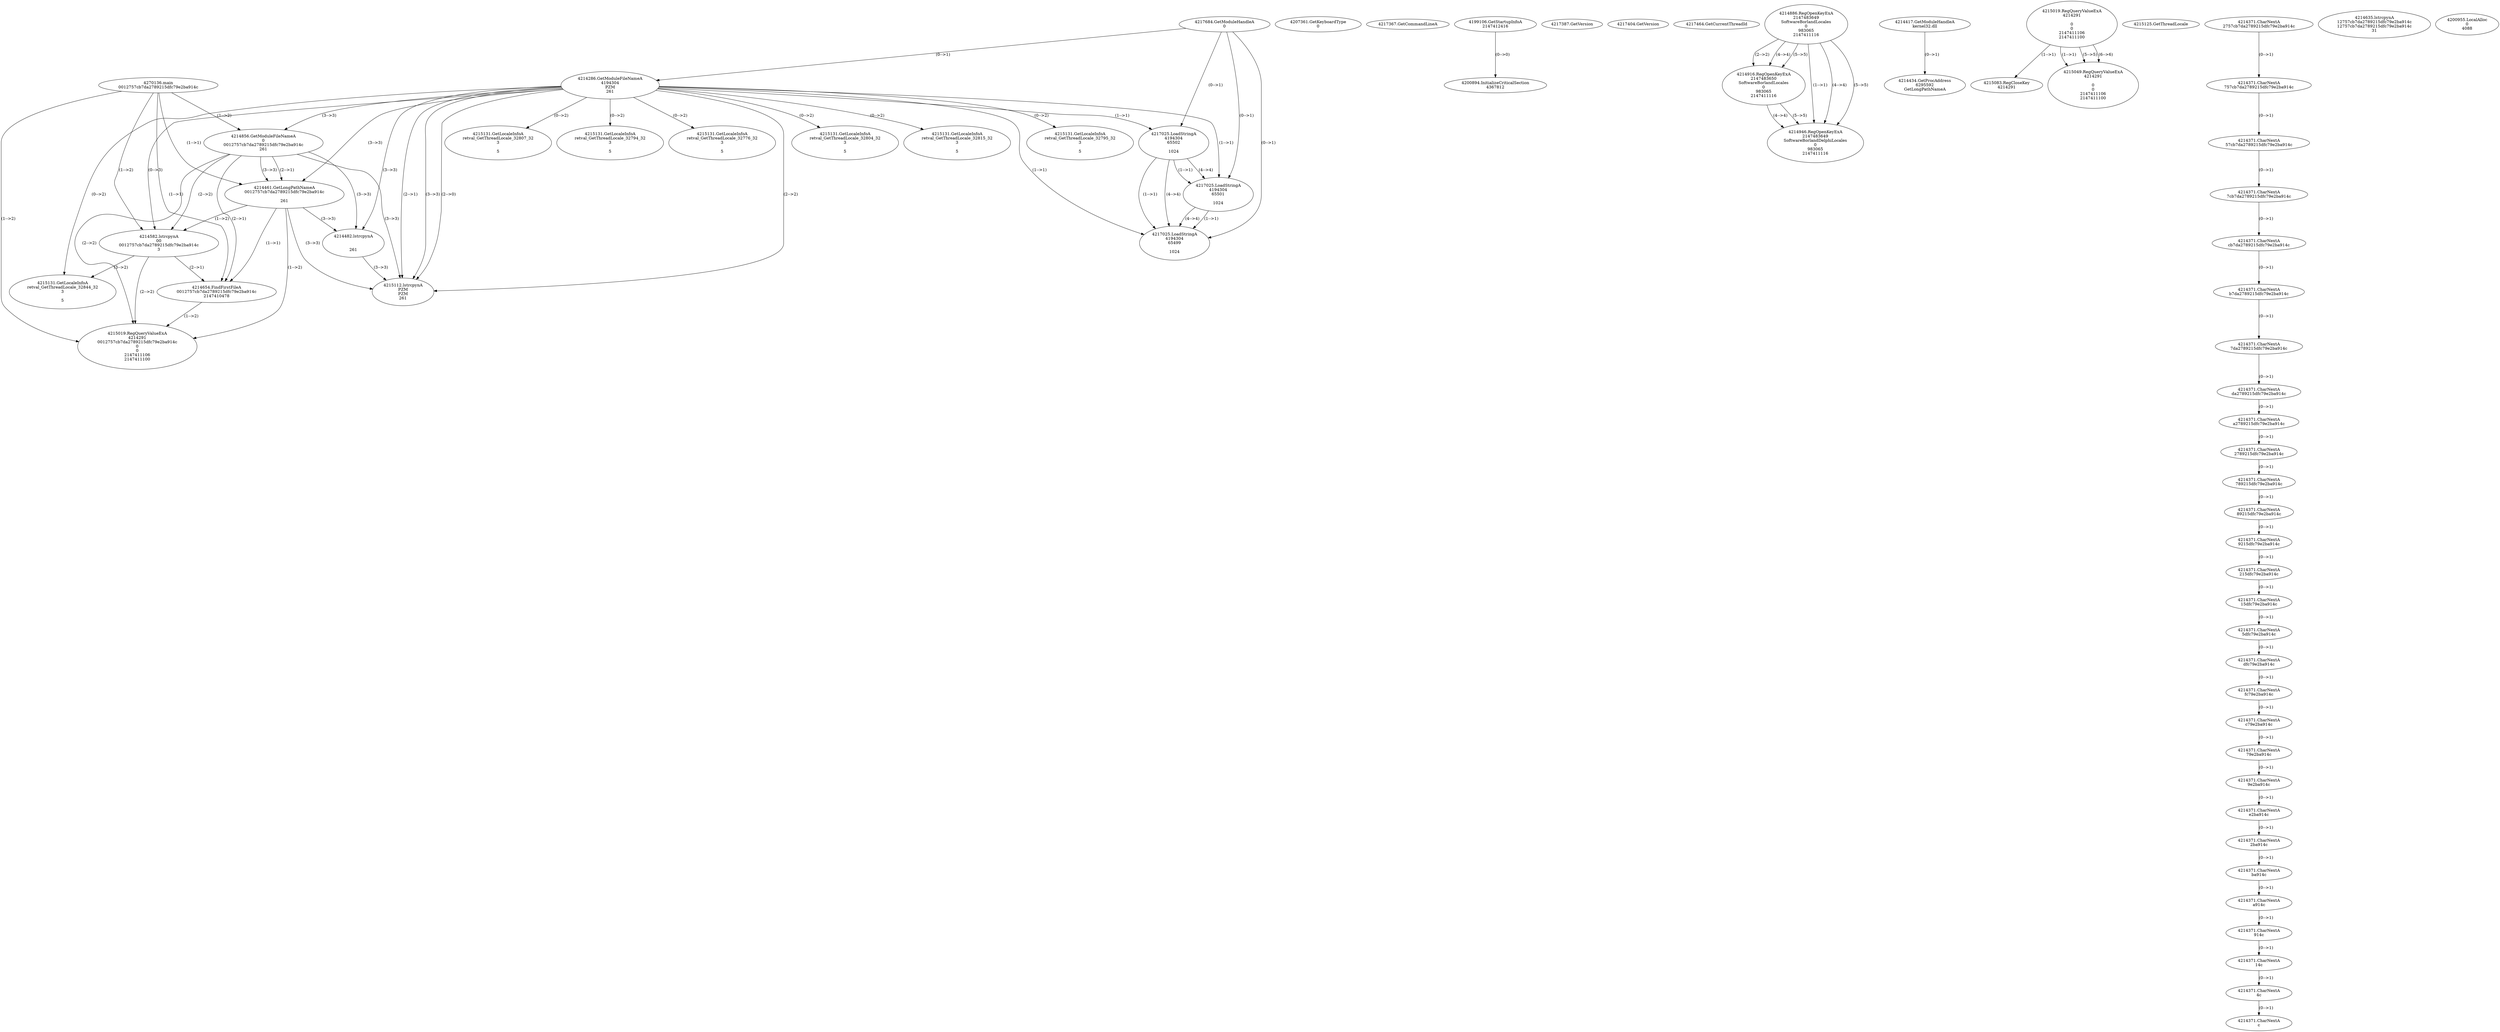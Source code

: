 // Global SCDG with merge call
digraph {
	0 [label="4270136.main
0012757cb7da2789215dfc79e2ba914c"]
	1 [label="4217684.GetModuleHandleA
0"]
	2 [label="4207361.GetKeyboardType
0"]
	3 [label="4217367.GetCommandLineA
"]
	4 [label="4199106.GetStartupInfoA
2147412416"]
	5 [label="4217387.GetVersion
"]
	6 [label="4217404.GetVersion
"]
	7 [label="4217464.GetCurrentThreadId
"]
	8 [label="4214286.GetModuleFileNameA
4194304
PZM
261"]
	1 -> 8 [label="(0-->1)"]
	9 [label="4214856.GetModuleFileNameA
0
0012757cb7da2789215dfc79e2ba914c
261"]
	0 -> 9 [label="(1-->2)"]
	8 -> 9 [label="(3-->3)"]
	10 [label="4214886.RegOpenKeyExA
2147483649
Software\Borland\Locales
0
983065
2147411116"]
	11 [label="4214916.RegOpenKeyExA
2147483650
Software\Borland\Locales
0
983065
2147411116"]
	10 -> 11 [label="(2-->2)"]
	10 -> 11 [label="(4-->4)"]
	10 -> 11 [label="(5-->5)"]
	12 [label="4214417.GetModuleHandleA
kernel32.dll"]
	13 [label="4214434.GetProcAddress
6295592
GetLongPathNameA"]
	12 -> 13 [label="(0-->1)"]
	14 [label="4214461.GetLongPathNameA
0012757cb7da2789215dfc79e2ba914c

261"]
	0 -> 14 [label="(1-->1)"]
	9 -> 14 [label="(2-->1)"]
	8 -> 14 [label="(3-->3)"]
	9 -> 14 [label="(3-->3)"]
	15 [label="4214482.lstrcpynA


261"]
	8 -> 15 [label="(3-->3)"]
	9 -> 15 [label="(3-->3)"]
	14 -> 15 [label="(3-->3)"]
	16 [label="4215019.RegQueryValueExA
4214291

0
0
2147411106
2147411100"]
	17 [label="4215083.RegCloseKey
4214291"]
	16 -> 17 [label="(1-->1)"]
	18 [label="4215112.lstrcpynA
PZM
PZM
261"]
	8 -> 18 [label="(2-->1)"]
	8 -> 18 [label="(2-->2)"]
	8 -> 18 [label="(3-->3)"]
	9 -> 18 [label="(3-->3)"]
	14 -> 18 [label="(3-->3)"]
	15 -> 18 [label="(3-->3)"]
	8 -> 18 [label="(2-->0)"]
	19 [label="4215125.GetThreadLocale
"]
	20 [label="4215131.GetLocaleInfoA
retval_GetThreadLocale_32795_32
3

5"]
	8 -> 20 [label="(0-->2)"]
	21 [label="4217025.LoadStringA
4194304
65502

1024"]
	1 -> 21 [label="(0-->1)"]
	8 -> 21 [label="(1-->1)"]
	22 [label="4214582.lstrcpynA
00
0012757cb7da2789215dfc79e2ba914c
3"]
	0 -> 22 [label="(1-->2)"]
	9 -> 22 [label="(2-->2)"]
	14 -> 22 [label="(1-->2)"]
	8 -> 22 [label="(0-->3)"]
	23 [label="4214371.CharNextA
2757cb7da2789215dfc79e2ba914c"]
	24 [label="4214371.CharNextA
757cb7da2789215dfc79e2ba914c"]
	23 -> 24 [label="(0-->1)"]
	25 [label="4214371.CharNextA
57cb7da2789215dfc79e2ba914c"]
	24 -> 25 [label="(0-->1)"]
	26 [label="4214371.CharNextA
7cb7da2789215dfc79e2ba914c"]
	25 -> 26 [label="(0-->1)"]
	27 [label="4214371.CharNextA
cb7da2789215dfc79e2ba914c"]
	26 -> 27 [label="(0-->1)"]
	28 [label="4214371.CharNextA
b7da2789215dfc79e2ba914c"]
	27 -> 28 [label="(0-->1)"]
	29 [label="4214371.CharNextA
7da2789215dfc79e2ba914c"]
	28 -> 29 [label="(0-->1)"]
	30 [label="4214371.CharNextA
da2789215dfc79e2ba914c"]
	29 -> 30 [label="(0-->1)"]
	31 [label="4214371.CharNextA
a2789215dfc79e2ba914c"]
	30 -> 31 [label="(0-->1)"]
	32 [label="4214371.CharNextA
2789215dfc79e2ba914c"]
	31 -> 32 [label="(0-->1)"]
	33 [label="4214371.CharNextA
789215dfc79e2ba914c"]
	32 -> 33 [label="(0-->1)"]
	34 [label="4214371.CharNextA
89215dfc79e2ba914c"]
	33 -> 34 [label="(0-->1)"]
	35 [label="4214371.CharNextA
9215dfc79e2ba914c"]
	34 -> 35 [label="(0-->1)"]
	36 [label="4214371.CharNextA
215dfc79e2ba914c"]
	35 -> 36 [label="(0-->1)"]
	37 [label="4214371.CharNextA
15dfc79e2ba914c"]
	36 -> 37 [label="(0-->1)"]
	38 [label="4214371.CharNextA
5dfc79e2ba914c"]
	37 -> 38 [label="(0-->1)"]
	39 [label="4214371.CharNextA
dfc79e2ba914c"]
	38 -> 39 [label="(0-->1)"]
	40 [label="4214371.CharNextA
fc79e2ba914c"]
	39 -> 40 [label="(0-->1)"]
	41 [label="4214371.CharNextA
c79e2ba914c"]
	40 -> 41 [label="(0-->1)"]
	42 [label="4214371.CharNextA
79e2ba914c"]
	41 -> 42 [label="(0-->1)"]
	43 [label="4214371.CharNextA
9e2ba914c"]
	42 -> 43 [label="(0-->1)"]
	44 [label="4214371.CharNextA
e2ba914c"]
	43 -> 44 [label="(0-->1)"]
	45 [label="4214371.CharNextA
2ba914c"]
	44 -> 45 [label="(0-->1)"]
	46 [label="4214371.CharNextA
ba914c"]
	45 -> 46 [label="(0-->1)"]
	47 [label="4214371.CharNextA
a914c"]
	46 -> 47 [label="(0-->1)"]
	48 [label="4214371.CharNextA
914c"]
	47 -> 48 [label="(0-->1)"]
	49 [label="4214371.CharNextA
14c"]
	48 -> 49 [label="(0-->1)"]
	50 [label="4214371.CharNextA
4c"]
	49 -> 50 [label="(0-->1)"]
	51 [label="4214371.CharNextA
c"]
	50 -> 51 [label="(0-->1)"]
	52 [label="4214635.lstrcpynA
12757cb7da2789215dfc79e2ba914c
12757cb7da2789215dfc79e2ba914c
31"]
	53 [label="4214654.FindFirstFileA
0012757cb7da2789215dfc79e2ba914c
2147410478"]
	0 -> 53 [label="(1-->1)"]
	9 -> 53 [label="(2-->1)"]
	14 -> 53 [label="(1-->1)"]
	22 -> 53 [label="(2-->1)"]
	54 [label="4215019.RegQueryValueExA
4214291
0012757cb7da2789215dfc79e2ba914c
0
0
2147411106
2147411100"]
	0 -> 54 [label="(1-->2)"]
	9 -> 54 [label="(2-->2)"]
	14 -> 54 [label="(1-->2)"]
	22 -> 54 [label="(2-->2)"]
	53 -> 54 [label="(1-->2)"]
	55 [label="4215131.GetLocaleInfoA
retval_GetThreadLocale_32844_32
3

5"]
	8 -> 55 [label="(0-->2)"]
	22 -> 55 [label="(3-->2)"]
	56 [label="4217025.LoadStringA
4194304
65501

1024"]
	1 -> 56 [label="(0-->1)"]
	8 -> 56 [label="(1-->1)"]
	21 -> 56 [label="(1-->1)"]
	21 -> 56 [label="(4-->4)"]
	57 [label="4217025.LoadStringA
4194304
65499

1024"]
	1 -> 57 [label="(0-->1)"]
	8 -> 57 [label="(1-->1)"]
	21 -> 57 [label="(1-->1)"]
	56 -> 57 [label="(1-->1)"]
	21 -> 57 [label="(4-->4)"]
	56 -> 57 [label="(4-->4)"]
	58 [label="4214946.RegOpenKeyExA
2147483649
Software\Borland\Delphi\Locales
0
983065
2147411116"]
	10 -> 58 [label="(1-->1)"]
	10 -> 58 [label="(4-->4)"]
	11 -> 58 [label="(4-->4)"]
	10 -> 58 [label="(5-->5)"]
	11 -> 58 [label="(5-->5)"]
	59 [label="4215131.GetLocaleInfoA
retval_GetThreadLocale_32807_32
3

5"]
	8 -> 59 [label="(0-->2)"]
	60 [label="4200894.InitializeCriticalSection
4367812"]
	4 -> 60 [label="(0-->0)"]
	61 [label="4200955.LocalAlloc
0
4088"]
	62 [label="4215049.RegQueryValueExA
4214291

0
0
2147411106
2147411100"]
	16 -> 62 [label="(1-->1)"]
	16 -> 62 [label="(5-->5)"]
	16 -> 62 [label="(6-->6)"]
	63 [label="4215131.GetLocaleInfoA
retval_GetThreadLocale_32794_32
3

5"]
	8 -> 63 [label="(0-->2)"]
	64 [label="4215131.GetLocaleInfoA
retval_GetThreadLocale_32776_32
3

5"]
	8 -> 64 [label="(0-->2)"]
	65 [label="4215131.GetLocaleInfoA
retval_GetThreadLocale_32804_32
3

5"]
	8 -> 65 [label="(0-->2)"]
	66 [label="4215131.GetLocaleInfoA
retval_GetThreadLocale_32815_32
3

5"]
	8 -> 66 [label="(0-->2)"]
}
